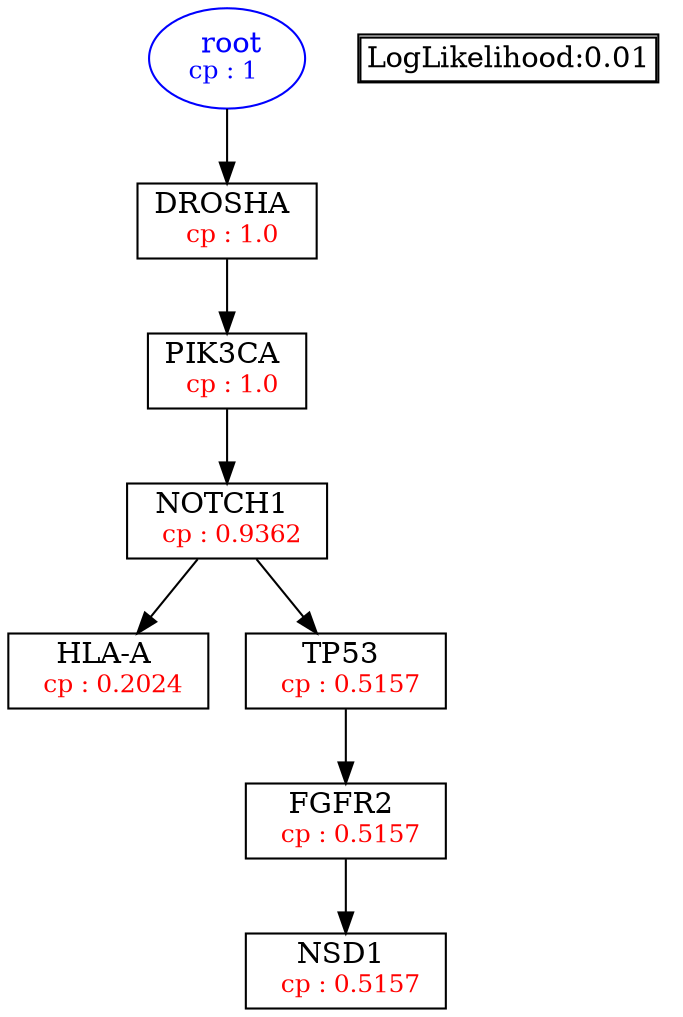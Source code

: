 digraph tree {
    "root" [label=<<font color='Blue'> root</font><br/><font color='Blue' POINT-SIZE='12'>cp : 1 </font>>, shape=oval, color=Blue];
    "S2" [label =<DROSHA <br/> <font color='Red' POINT-SIZE='12'> cp : 1.0 </font>>, shape=box];
    "S1" [label =<PIK3CA <br/> <font color='Red' POINT-SIZE='12'> cp : 1.0 </font>>, shape=box];
    "S5" [label =<NOTCH1 <br/> <font color='Red' POINT-SIZE='12'> cp : 0.9362 </font>>, shape=box];
    "S4" [label =<HLA-A <br/> <font color='Red' POINT-SIZE='12'> cp : 0.2024 </font>>, shape=box];
    "S7" [label =<TP53 <br/> <font color='Red' POINT-SIZE='12'> cp : 0.5157 </font>>, shape=box];
    "S6" [label =<FGFR2 <br/> <font color='Red' POINT-SIZE='12'> cp : 0.5157 </font>>, shape=box];
    "S3" [label =<NSD1 <br/> <font color='Red' POINT-SIZE='12'> cp : 0.5157 </font>>, shape=box];
    "root" -> "S2";
    "S2" -> "S1";
    "S1" -> "S5";
    "S5" -> "S4";
    "S5" -> "S7";
    "S7" -> "S6";
    "S6" -> "S3";

    node[shape=plaintext]
    fontsize="10"
    struct1 [label=
    <<TABLE BORDER="1" CELLBORDER="1" CELLSPACING="0" >
    <TR><TD ALIGN="LEFT">LogLikelihood:0.01</TD></TR>
    </TABLE>>];

}
